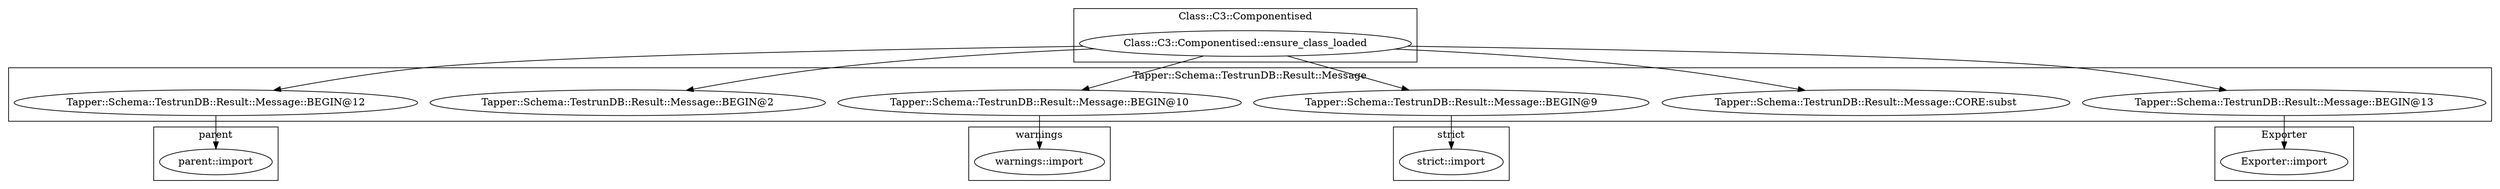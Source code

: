 digraph {
graph [overlap=false]
subgraph cluster_parent {
	label="parent";
	"parent::import";
}
subgraph cluster_Exporter {
	label="Exporter";
	"Exporter::import";
}
subgraph cluster_Class_C3_Componentised {
	label="Class::C3::Componentised";
	"Class::C3::Componentised::ensure_class_loaded";
}
subgraph cluster_warnings {
	label="warnings";
	"warnings::import";
}
subgraph cluster_strict {
	label="strict";
	"strict::import";
}
subgraph cluster_Tapper_Schema_TestrunDB_Result_Message {
	label="Tapper::Schema::TestrunDB::Result::Message";
	"Tapper::Schema::TestrunDB::Result::Message::BEGIN@12";
	"Tapper::Schema::TestrunDB::Result::Message::CORE:subst";
	"Tapper::Schema::TestrunDB::Result::Message::BEGIN@10";
	"Tapper::Schema::TestrunDB::Result::Message::BEGIN@9";
	"Tapper::Schema::TestrunDB::Result::Message::BEGIN@2";
	"Tapper::Schema::TestrunDB::Result::Message::BEGIN@13";
}
"Class::C3::Componentised::ensure_class_loaded" -> "Tapper::Schema::TestrunDB::Result::Message::BEGIN@12";
"Tapper::Schema::TestrunDB::Result::Message::BEGIN@13" -> "Exporter::import";
"Class::C3::Componentised::ensure_class_loaded" -> "Tapper::Schema::TestrunDB::Result::Message::BEGIN@9";
"Class::C3::Componentised::ensure_class_loaded" -> "Tapper::Schema::TestrunDB::Result::Message::BEGIN@2";
"Tapper::Schema::TestrunDB::Result::Message::BEGIN@10" -> "warnings::import";
"Tapper::Schema::TestrunDB::Result::Message::BEGIN@9" -> "strict::import";
"Tapper::Schema::TestrunDB::Result::Message::BEGIN@12" -> "parent::import";
"Class::C3::Componentised::ensure_class_loaded" -> "Tapper::Schema::TestrunDB::Result::Message::BEGIN@10";
"Class::C3::Componentised::ensure_class_loaded" -> "Tapper::Schema::TestrunDB::Result::Message::CORE:subst";
"Class::C3::Componentised::ensure_class_loaded" -> "Tapper::Schema::TestrunDB::Result::Message::BEGIN@13";
}
